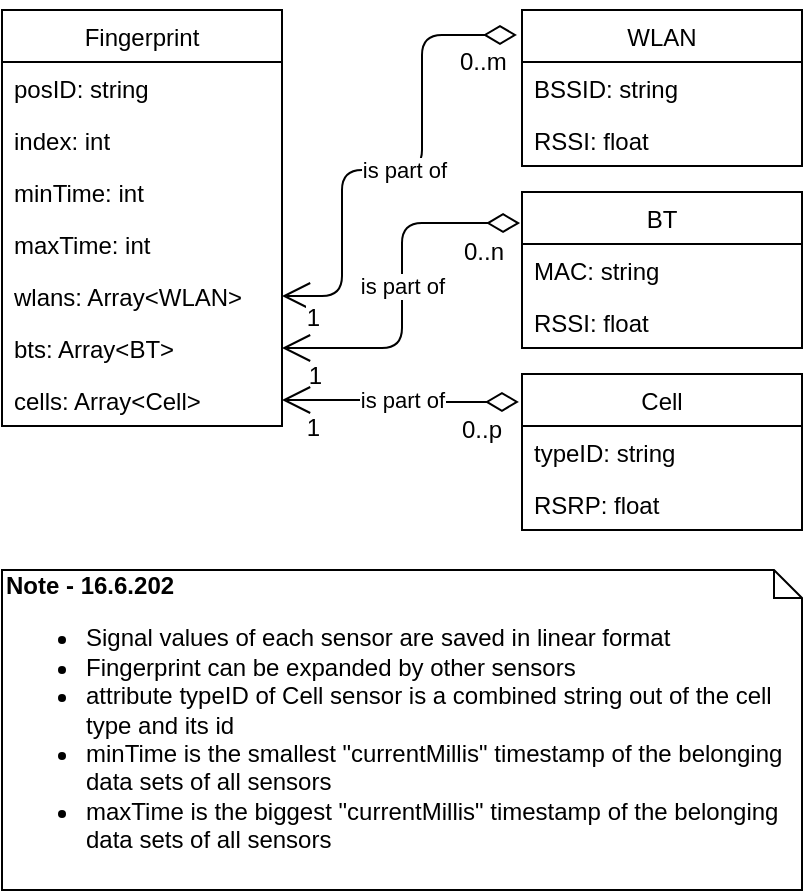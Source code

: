 <mxfile version="11.0.7" type="github"><diagram id="hsXK0ZTg5aDb8igJaRXI" name="Page-1"><mxGraphModel dx="711" dy="398" grid="1" gridSize="10" guides="1" tooltips="1" connect="1" arrows="1" fold="1" page="1" pageScale="1" pageWidth="827" pageHeight="1169" math="0" shadow="0"><root><mxCell id="0"/><mxCell id="1" parent="0"/><mxCell id="2sE12vHcWyW5JANJEKeQ-1" value="Fingerprint" style="swimlane;fontStyle=0;childLayout=stackLayout;horizontal=1;startSize=26;fillColor=none;horizontalStack=0;resizeParent=1;resizeParentMax=0;resizeLast=0;collapsible=1;marginBottom=0;" parent="1" vertex="1"><mxGeometry x="80" y="40" width="140" height="208" as="geometry"/></mxCell><mxCell id="2sE12vHcWyW5JANJEKeQ-2" value="posID: string" style="text;strokeColor=none;fillColor=none;align=left;verticalAlign=top;spacingLeft=4;spacingRight=4;overflow=hidden;rotatable=0;points=[[0,0.5],[1,0.5]];portConstraint=eastwest;" parent="2sE12vHcWyW5JANJEKeQ-1" vertex="1"><mxGeometry y="26" width="140" height="26" as="geometry"/></mxCell><mxCell id="2sE12vHcWyW5JANJEKeQ-3" value="index: int" style="text;strokeColor=none;fillColor=none;align=left;verticalAlign=top;spacingLeft=4;spacingRight=4;overflow=hidden;rotatable=0;points=[[0,0.5],[1,0.5]];portConstraint=eastwest;" parent="2sE12vHcWyW5JANJEKeQ-1" vertex="1"><mxGeometry y="52" width="140" height="26" as="geometry"/></mxCell><mxCell id="2sE12vHcWyW5JANJEKeQ-5" value="minTime: int&#10;" style="text;strokeColor=none;fillColor=none;align=left;verticalAlign=top;spacingLeft=4;spacingRight=4;overflow=hidden;rotatable=0;points=[[0,0.5],[1,0.5]];portConstraint=eastwest;" parent="2sE12vHcWyW5JANJEKeQ-1" vertex="1"><mxGeometry y="78" width="140" height="26" as="geometry"/></mxCell><mxCell id="2sE12vHcWyW5JANJEKeQ-6" value="maxTime: int&#10;" style="text;strokeColor=none;fillColor=none;align=left;verticalAlign=top;spacingLeft=4;spacingRight=4;overflow=hidden;rotatable=0;points=[[0,0.5],[1,0.5]];portConstraint=eastwest;" parent="2sE12vHcWyW5JANJEKeQ-1" vertex="1"><mxGeometry y="104" width="140" height="26" as="geometry"/></mxCell><mxCell id="2sE12vHcWyW5JANJEKeQ-7" value="wlans: Array&lt;WLAN&gt;&#10;" style="text;strokeColor=none;fillColor=none;align=left;verticalAlign=top;spacingLeft=4;spacingRight=4;overflow=hidden;rotatable=0;points=[[0,0.5],[1,0.5]];portConstraint=eastwest;" parent="2sE12vHcWyW5JANJEKeQ-1" vertex="1"><mxGeometry y="130" width="140" height="26" as="geometry"/></mxCell><mxCell id="2sE12vHcWyW5JANJEKeQ-8" value="bts: Array&lt;BT&gt;&#10;" style="text;strokeColor=none;fillColor=none;align=left;verticalAlign=top;spacingLeft=4;spacingRight=4;overflow=hidden;rotatable=0;points=[[0,0.5],[1,0.5]];portConstraint=eastwest;" parent="2sE12vHcWyW5JANJEKeQ-1" vertex="1"><mxGeometry y="156" width="140" height="26" as="geometry"/></mxCell><mxCell id="2sE12vHcWyW5JANJEKeQ-4" value="cells: Array&lt;Cell&gt;&#10;" style="text;strokeColor=none;fillColor=none;align=left;verticalAlign=top;spacingLeft=4;spacingRight=4;overflow=hidden;rotatable=0;points=[[0,0.5],[1,0.5]];portConstraint=eastwest;" parent="2sE12vHcWyW5JANJEKeQ-1" vertex="1"><mxGeometry y="182" width="140" height="26" as="geometry"/></mxCell><mxCell id="2sE12vHcWyW5JANJEKeQ-9" value="WLAN" style="swimlane;fontStyle=0;childLayout=stackLayout;horizontal=1;startSize=26;fillColor=none;horizontalStack=0;resizeParent=1;resizeParentMax=0;resizeLast=0;collapsible=1;marginBottom=0;" parent="1" vertex="1"><mxGeometry x="340" y="40" width="140" height="78" as="geometry"/></mxCell><mxCell id="2sE12vHcWyW5JANJEKeQ-10" value="BSSID: string" style="text;strokeColor=none;fillColor=none;align=left;verticalAlign=top;spacingLeft=4;spacingRight=4;overflow=hidden;rotatable=0;points=[[0,0.5],[1,0.5]];portConstraint=eastwest;" parent="2sE12vHcWyW5JANJEKeQ-9" vertex="1"><mxGeometry y="26" width="140" height="26" as="geometry"/></mxCell><mxCell id="2sE12vHcWyW5JANJEKeQ-11" value="RSSI: float" style="text;strokeColor=none;fillColor=none;align=left;verticalAlign=top;spacingLeft=4;spacingRight=4;overflow=hidden;rotatable=0;points=[[0,0.5],[1,0.5]];portConstraint=eastwest;" parent="2sE12vHcWyW5JANJEKeQ-9" vertex="1"><mxGeometry y="52" width="140" height="26" as="geometry"/></mxCell><mxCell id="2sE12vHcWyW5JANJEKeQ-13" value="BT" style="swimlane;fontStyle=0;childLayout=stackLayout;horizontal=1;startSize=26;fillColor=none;horizontalStack=0;resizeParent=1;resizeParentMax=0;resizeLast=0;collapsible=1;marginBottom=0;" parent="1" vertex="1"><mxGeometry x="340" y="131" width="140" height="78" as="geometry"/></mxCell><mxCell id="2sE12vHcWyW5JANJEKeQ-14" value="MAC: string" style="text;strokeColor=none;fillColor=none;align=left;verticalAlign=top;spacingLeft=4;spacingRight=4;overflow=hidden;rotatable=0;points=[[0,0.5],[1,0.5]];portConstraint=eastwest;" parent="2sE12vHcWyW5JANJEKeQ-13" vertex="1"><mxGeometry y="26" width="140" height="26" as="geometry"/></mxCell><mxCell id="2sE12vHcWyW5JANJEKeQ-15" value="RSSI: float" style="text;strokeColor=none;fillColor=none;align=left;verticalAlign=top;spacingLeft=4;spacingRight=4;overflow=hidden;rotatable=0;points=[[0,0.5],[1,0.5]];portConstraint=eastwest;" parent="2sE12vHcWyW5JANJEKeQ-13" vertex="1"><mxGeometry y="52" width="140" height="26" as="geometry"/></mxCell><mxCell id="2sE12vHcWyW5JANJEKeQ-16" value="Cell" style="swimlane;fontStyle=0;childLayout=stackLayout;horizontal=1;startSize=26;fillColor=none;horizontalStack=0;resizeParent=1;resizeParentMax=0;resizeLast=0;collapsible=1;marginBottom=0;" parent="1" vertex="1"><mxGeometry x="340" y="222" width="140" height="78" as="geometry"/></mxCell><mxCell id="2sE12vHcWyW5JANJEKeQ-17" value="typeID: string" style="text;strokeColor=none;fillColor=none;align=left;verticalAlign=top;spacingLeft=4;spacingRight=4;overflow=hidden;rotatable=0;points=[[0,0.5],[1,0.5]];portConstraint=eastwest;" parent="2sE12vHcWyW5JANJEKeQ-16" vertex="1"><mxGeometry y="26" width="140" height="26" as="geometry"/></mxCell><mxCell id="2sE12vHcWyW5JANJEKeQ-18" value="RSRP: float" style="text;strokeColor=none;fillColor=none;align=left;verticalAlign=top;spacingLeft=4;spacingRight=4;overflow=hidden;rotatable=0;points=[[0,0.5],[1,0.5]];portConstraint=eastwest;" parent="2sE12vHcWyW5JANJEKeQ-16" vertex="1"><mxGeometry y="52" width="140" height="26" as="geometry"/></mxCell><mxCell id="2sE12vHcWyW5JANJEKeQ-20" value="is part of" style="endArrow=open;html=1;endSize=12;startArrow=diamondThin;startSize=14;startFill=0;edgeStyle=orthogonalEdgeStyle;exitX=-0.018;exitY=0.16;exitDx=0;exitDy=0;entryX=1;entryY=0.5;entryDx=0;entryDy=0;exitPerimeter=0;" parent="1" source="2sE12vHcWyW5JANJEKeQ-9" target="2sE12vHcWyW5JANJEKeQ-7" edge="1"><mxGeometry relative="1" as="geometry"><mxPoint x="80" y="330" as="sourcePoint"/><mxPoint x="240" y="330" as="targetPoint"/><Array as="points"><mxPoint x="290" y="53"/><mxPoint x="290" y="120"/><mxPoint x="250" y="120"/><mxPoint x="250" y="183"/></Array></mxGeometry></mxCell><mxCell id="2sE12vHcWyW5JANJEKeQ-21" value="&lt;font style=&quot;font-size: 12px&quot;&gt;0..m&lt;/font&gt;" style="resizable=0;html=1;align=left;verticalAlign=top;labelBackgroundColor=#ffffff;fontSize=10;" parent="2sE12vHcWyW5JANJEKeQ-20" connectable="0" vertex="1"><mxGeometry x="-1" relative="1" as="geometry"><mxPoint x="-30" as="offset"/></mxGeometry></mxCell><mxCell id="2sE12vHcWyW5JANJEKeQ-22" value="&lt;font style=&quot;font-size: 12px&quot;&gt;1&lt;/font&gt;" style="resizable=0;html=1;align=right;verticalAlign=top;labelBackgroundColor=#ffffff;fontSize=10;" parent="2sE12vHcWyW5JANJEKeQ-20" connectable="0" vertex="1"><mxGeometry x="1" relative="1" as="geometry"><mxPoint x="20" y="-3" as="offset"/></mxGeometry></mxCell><mxCell id="2sE12vHcWyW5JANJEKeQ-23" value="is part of" style="endArrow=open;html=1;endSize=12;startArrow=diamondThin;startSize=14;startFill=0;edgeStyle=orthogonalEdgeStyle;exitX=-0.007;exitY=0.199;exitDx=0;exitDy=0;entryX=1;entryY=0.5;entryDx=0;entryDy=0;exitPerimeter=0;" parent="1" source="2sE12vHcWyW5JANJEKeQ-13" target="2sE12vHcWyW5JANJEKeQ-8" edge="1"><mxGeometry relative="1" as="geometry"><mxPoint x="80" y="330" as="sourcePoint"/><mxPoint x="240" y="330" as="targetPoint"/></mxGeometry></mxCell><mxCell id="2sE12vHcWyW5JANJEKeQ-24" value="&lt;font style=&quot;font-size: 12px&quot;&gt;0..n&lt;/font&gt;" style="resizable=0;html=1;align=left;verticalAlign=top;labelBackgroundColor=#ffffff;fontSize=10;" parent="2sE12vHcWyW5JANJEKeQ-23" connectable="0" vertex="1"><mxGeometry x="-1" relative="1" as="geometry"><mxPoint x="-30" as="offset"/></mxGeometry></mxCell><mxCell id="2sE12vHcWyW5JANJEKeQ-25" value="&lt;font style=&quot;font-size: 12px&quot;&gt;1&lt;/font&gt;" style="resizable=0;html=1;align=right;verticalAlign=top;labelBackgroundColor=#ffffff;fontSize=10;" parent="2sE12vHcWyW5JANJEKeQ-23" connectable="0" vertex="1"><mxGeometry x="1" relative="1" as="geometry"><mxPoint x="20" as="offset"/></mxGeometry></mxCell><mxCell id="2sE12vHcWyW5JANJEKeQ-27" value="is part of" style="endArrow=open;html=1;endSize=12;startArrow=diamondThin;startSize=14;startFill=0;edgeStyle=orthogonalEdgeStyle;exitX=-0.011;exitY=0.179;exitDx=0;exitDy=0;entryX=1;entryY=0.5;entryDx=0;entryDy=0;exitPerimeter=0;" parent="1" source="2sE12vHcWyW5JANJEKeQ-16" target="2sE12vHcWyW5JANJEKeQ-4" edge="1"><mxGeometry relative="1" as="geometry"><mxPoint x="80" y="330" as="sourcePoint"/><mxPoint x="240" y="330" as="targetPoint"/></mxGeometry></mxCell><mxCell id="2sE12vHcWyW5JANJEKeQ-28" value="&lt;font style=&quot;font-size: 12px&quot;&gt;0..p&lt;/font&gt;" style="resizable=0;html=1;align=left;verticalAlign=top;labelBackgroundColor=#ffffff;fontSize=10;" parent="2sE12vHcWyW5JANJEKeQ-27" connectable="0" vertex="1"><mxGeometry x="-1" relative="1" as="geometry"><mxPoint x="-30" as="offset"/></mxGeometry></mxCell><mxCell id="2sE12vHcWyW5JANJEKeQ-29" value="&lt;font style=&quot;font-size: 12px&quot;&gt;1&lt;/font&gt;" style="resizable=0;html=1;align=right;verticalAlign=top;labelBackgroundColor=#ffffff;fontSize=10;" parent="2sE12vHcWyW5JANJEKeQ-27" connectable="0" vertex="1"><mxGeometry x="1" relative="1" as="geometry"><mxPoint x="20" as="offset"/></mxGeometry></mxCell><mxCell id="2sE12vHcWyW5JANJEKeQ-30" value="&lt;b&gt;Note - 16.6.202&lt;/b&gt;&lt;br&gt;&lt;ul&gt;&lt;li&gt;&lt;span&gt;Signal values of each sensor are saved in linear format&lt;/span&gt;&lt;/li&gt;&lt;li&gt;&lt;span&gt;Fingerprint can be expanded by other sensors&lt;/span&gt;&lt;/li&gt;&lt;li&gt;&lt;span&gt;attribute typeID of Cell sensor is a combined string out of the cell type and its id&lt;/span&gt;&lt;/li&gt;&lt;li&gt;minTime is the smallest &quot;currentMillis&quot; timestamp of the belonging data sets of all sensors&lt;/li&gt;&lt;li&gt;maxTime is the biggest &quot;currentMillis&quot; timestamp of the belonging data sets of all sensors&lt;/li&gt;&lt;/ul&gt;" style="shape=note;whiteSpace=wrap;html=1;size=14;verticalAlign=top;align=left;spacingTop=-6;" parent="1" vertex="1"><mxGeometry x="80" y="320" width="400" height="160" as="geometry"/></mxCell></root></mxGraphModel></diagram></mxfile>
